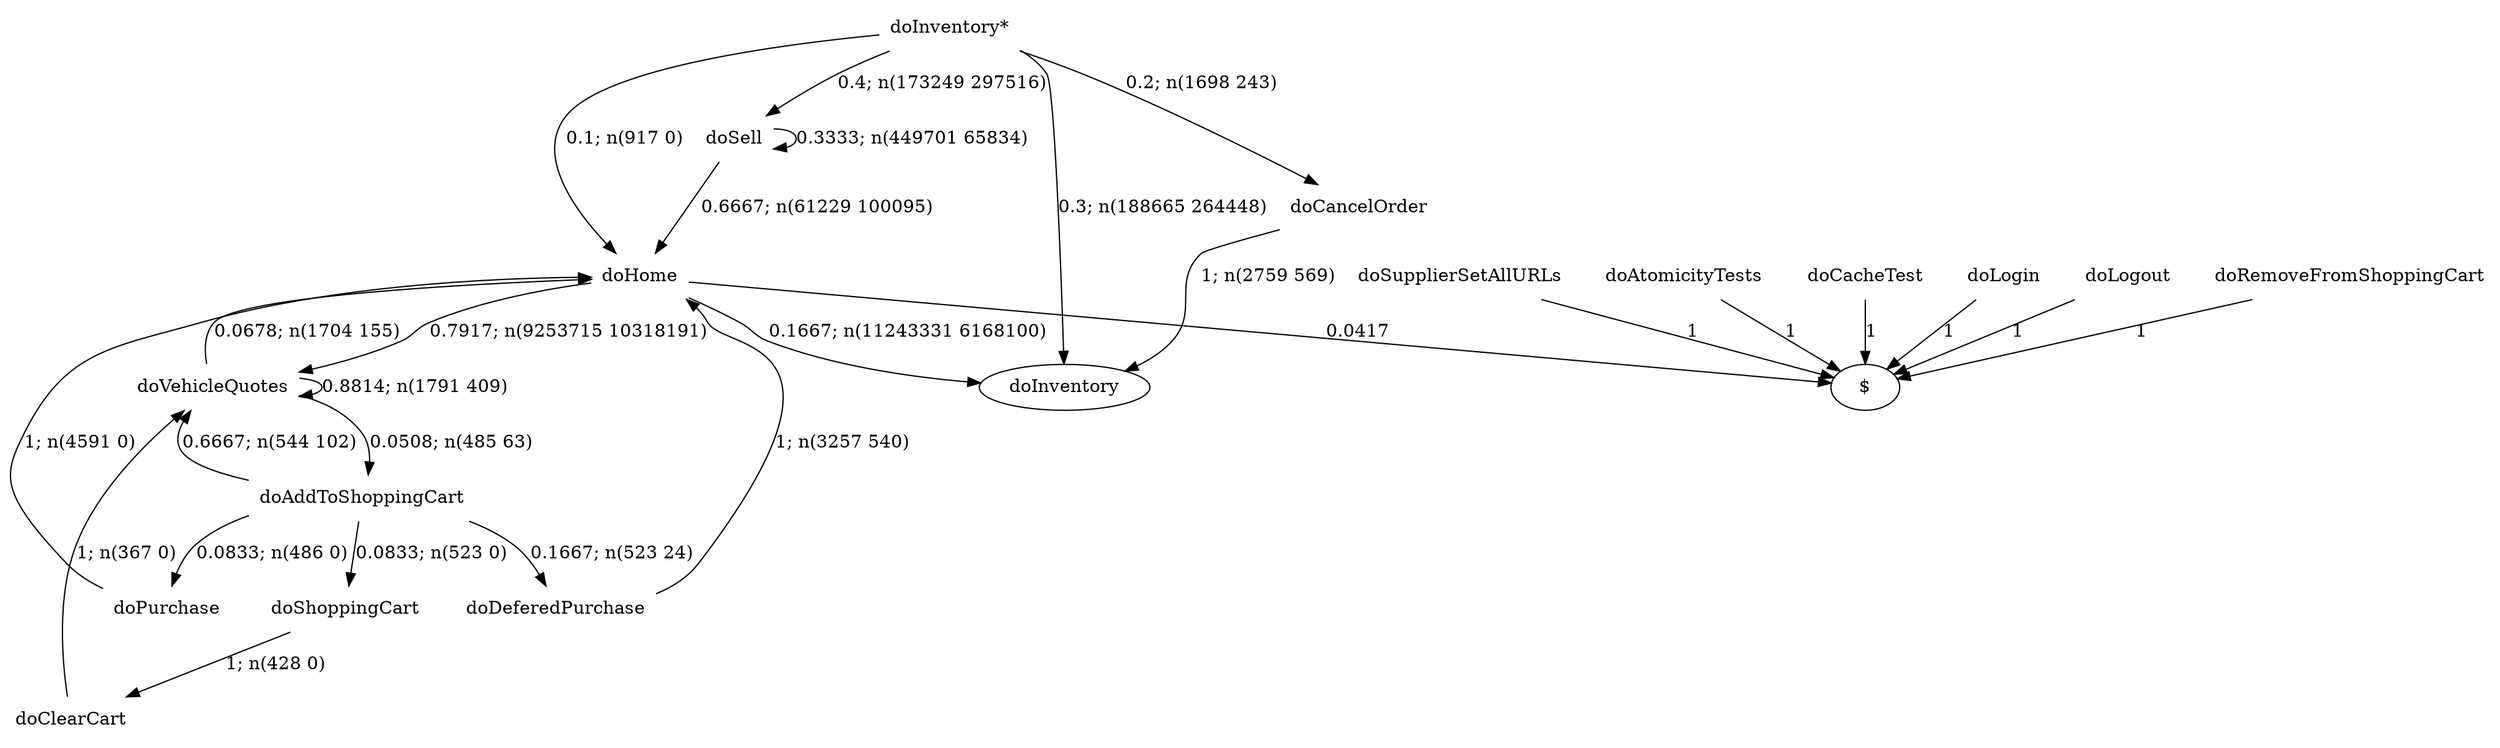 digraph G {"doInventory*" [label="doInventory*",shape=none];"doSupplierSetAllURLs" [label="doSupplierSetAllURLs",shape=none];"doAtomicityTests" [label="doAtomicityTests",shape=none];"doCacheTest" [label="doCacheTest",shape=none];"doLogin" [label="doLogin",shape=none];"doVehicleQuotes" [label="doVehicleQuotes",shape=none];"doAddToShoppingCart" [label="doAddToShoppingCart",shape=none];"doDeferedPurchase" [label="doDeferedPurchase",shape=none];"doHome" [label="doHome",shape=none];"doShoppingCart" [label="doShoppingCart",shape=none];"doClearCart" [label="doClearCart",shape=none];"doPurchase" [label="doPurchase",shape=none];"doSell" [label="doSell",shape=none];"doLogout" [label="doLogout",shape=none];"doCancelOrder" [label="doCancelOrder",shape=none];"doRemoveFromShoppingCart" [label="doRemoveFromShoppingCart",shape=none];"doInventory*"->"doInventory" [style=solid,label="0.3; n(188665 264448)"];"doInventory*"->"doHome" [style=solid,label="0.1; n(917 0)"];"doInventory*"->"doSell" [style=solid,label="0.4; n(173249 297516)"];"doInventory*"->"doCancelOrder" [style=solid,label="0.2; n(1698 243)"];"doSupplierSetAllURLs"->"$" [style=solid,label="1"];"doAtomicityTests"->"$" [style=solid,label="1"];"doCacheTest"->"$" [style=solid,label="1"];"doLogin"->"$" [style=solid,label="1"];"doVehicleQuotes"->"doVehicleQuotes" [style=solid,label="0.8814; n(1791 409)"];"doVehicleQuotes"->"doAddToShoppingCart" [style=solid,label="0.0508; n(485 63)"];"doVehicleQuotes"->"doHome" [style=solid,label="0.0678; n(1704 155)"];"doAddToShoppingCart"->"doVehicleQuotes" [style=solid,label="0.6667; n(544 102)"];"doAddToShoppingCart"->"doDeferedPurchase" [style=solid,label="0.1667; n(523 24)"];"doAddToShoppingCart"->"doShoppingCart" [style=solid,label="0.0833; n(523 0)"];"doAddToShoppingCart"->"doPurchase" [style=solid,label="0.0833; n(486 0)"];"doDeferedPurchase"->"doHome" [style=solid,label="1; n(3257 540)"];"doHome"->"doInventory" [style=solid,label="0.1667; n(11243331 6168100)"];"doHome"->"doVehicleQuotes" [style=solid,label="0.7917; n(9253715 10318191)"];"doHome"->"$" [style=solid,label="0.0417"];"doShoppingCart"->"doClearCart" [style=solid,label="1; n(428 0)"];"doClearCart"->"doVehicleQuotes" [style=solid,label="1; n(367 0)"];"doPurchase"->"doHome" [style=solid,label="1; n(4591 0)"];"doSell"->"doHome" [style=solid,label="0.6667; n(61229 100095)"];"doSell"->"doSell" [style=solid,label="0.3333; n(449701 65834)"];"doLogout"->"$" [style=solid,label="1"];"doCancelOrder"->"doInventory" [style=solid,label="1; n(2759 569)"];"doRemoveFromShoppingCart"->"$" [style=solid,label="1"];}
